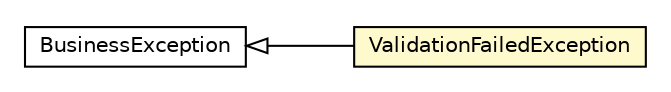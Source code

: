 #!/usr/local/bin/dot
#
# Class diagram 
# Generated by UMLGraph version 5.1 (http://www.umlgraph.org/)
#

digraph G {
	edge [fontname="Helvetica",fontsize=10,labelfontname="Helvetica",labelfontsize=10];
	node [fontname="Helvetica",fontsize=10,shape=plaintext];
	nodesep=0.25;
	ranksep=0.5;
	rankdir=LR;
	// com.inn.headstartdemo.exceptions.application.BusinessException
	c18837 [label=<<table title="com.inn.headstartdemo.exceptions.application.BusinessException" border="0" cellborder="1" cellspacing="0" cellpadding="2" port="p" href="./BusinessException.html">
		<tr><td><table border="0" cellspacing="0" cellpadding="1">
<tr><td align="center" balign="center"> BusinessException </td></tr>
		</table></td></tr>
		</table>>, fontname="Helvetica", fontcolor="black", fontsize=10.0];
	// com.inn.headstartdemo.exceptions.application.ValidationFailedException
	c18844 [label=<<table title="com.inn.headstartdemo.exceptions.application.ValidationFailedException" border="0" cellborder="1" cellspacing="0" cellpadding="2" port="p" bgcolor="lemonChiffon" href="./ValidationFailedException.html">
		<tr><td><table border="0" cellspacing="0" cellpadding="1">
<tr><td align="center" balign="center"> ValidationFailedException </td></tr>
		</table></td></tr>
		</table>>, fontname="Helvetica", fontcolor="black", fontsize=10.0];
	//com.inn.headstartdemo.exceptions.application.ValidationFailedException extends com.inn.headstartdemo.exceptions.application.BusinessException
	c18837:p -> c18844:p [dir=back,arrowtail=empty];
}

